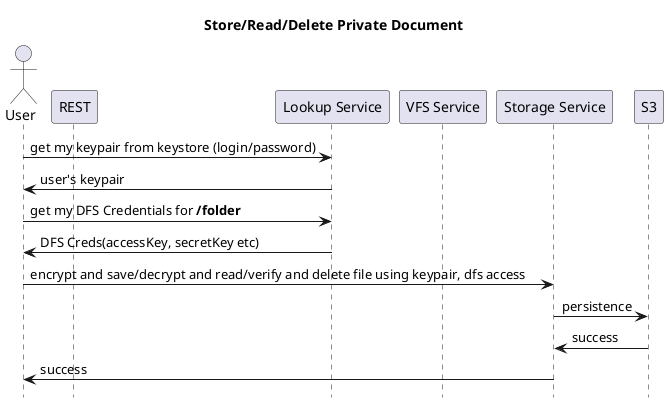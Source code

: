 @startuml
title Store/Read/Delete Private Document
hide footbox
actor User

participant "REST" as r
participant "Lookup Service" as ls
participant "VFS Service" as vs
participant "Storage Service" as ss
participant "S3" as s3


User->ls : get my keypair from keystore (login/password)
ls->User : user's keypair

User->ls : get my DFS Credentials for **/folder**
ls->User : DFS Creds(accessKey, secretKey etc)


User->ss : encrypt and save/decrypt and read/verify and delete file using keypair, dfs access
ss->s3 : persistence
s3->ss : success
ss->User : success
@enduml